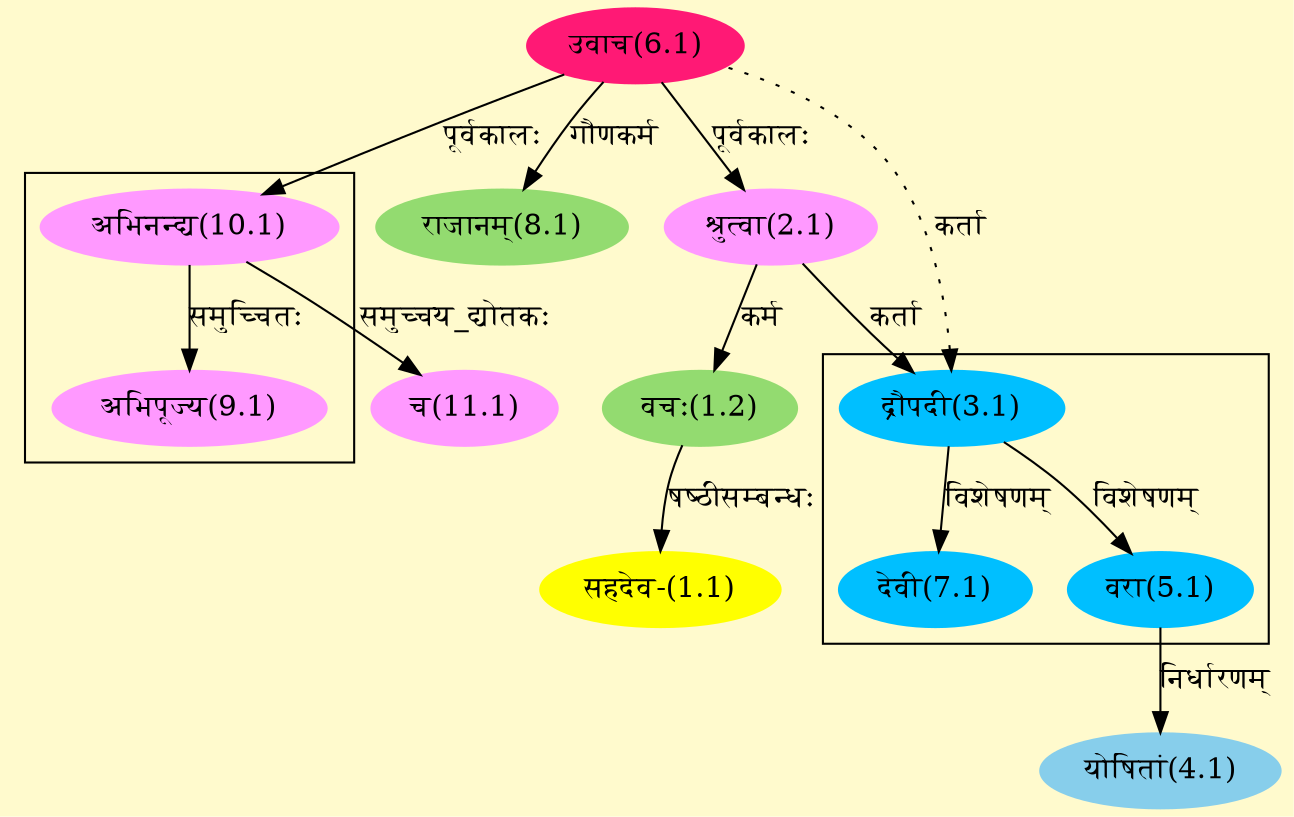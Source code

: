 digraph G{
rankdir=BT;
 compound=true;
 bgcolor="lemonchiffon1";

subgraph cluster_1{
Node5_1 [style=filled, color="#00BFFF" label = "वरा(5.1)"]
Node3_1 [style=filled, color="#00BFFF" label = "द्रौपदी(3.1)"]
Node7_1 [style=filled, color="#00BFFF" label = "देवी(7.1)"]

}

subgraph cluster_2{
Node9_1 [style=filled, color="#FF99FF" label = "अभिपूज्य(9.1)"]
Node10_1 [style=filled, color="#FF99FF" label = "अभिनन्द्य(10.1)"]

}
Node1_1 [style=filled, color="#FFFF00" label = "सहदेव-(1.1)"]
Node1_2 [style=filled, color="#93DB70" label = "वचः(1.2)"]
Node2_1 [style=filled, color="#FF99FF" label = "श्रुत्वा(2.1)"]
Node6_1 [style=filled, color="#FF1975" label = "उवाच(6.1)"]
Node3_1 [style=filled, color="#00BFFF" label = "द्रौपदी(3.1)"]
Node4_1 [style=filled, color="#87CEEB" label = "योषितां(4.1)"]
Node5_1 [style=filled, color="#00BFFF" label = "वरा(5.1)"]
Node [style=filled, color="" label = "()"]
Node8_1 [style=filled, color="#93DB70" label = "राजानम्(8.1)"]
Node10_1 [style=filled, color="#FF99FF" label = "अभिनन्द्य(10.1)"]
Node11_1 [style=filled, color="#FF99FF" label = "च(11.1)"]
/* Start of Relations section */

Node1_1 -> Node1_2 [  label="षष्ठीसम्बन्धः"  dir="back" ]
Node1_2 -> Node2_1 [  label="कर्म"  dir="back" ]
Node2_1 -> Node6_1 [  label="पूर्वकालः"  dir="back" ]
Node3_1 -> Node2_1 [  label="कर्ता"  dir="back" ]
Node3_1 -> Node6_1 [ style=dotted label="कर्ता"  dir="back" ]
Node4_1 -> Node5_1 [  label="निर्धारणम्"  dir="back" ]
Node5_1 -> Node3_1 [  label="विशेषणम्"  dir="back" ]
Node7_1 -> Node3_1 [  label="विशेषणम्"  dir="back" ]
Node8_1 -> Node6_1 [  label="गौणकर्म"  dir="back" ]
Node9_1 -> Node10_1 [  label="समुच्चितः"  dir="back" ]
Node10_1 -> Node6_1 [  label="पूर्वकालः"  dir="back" ]
Node11_1 -> Node10_1 [  label="समुच्चय_द्योतकः"  dir="back" ]
}
